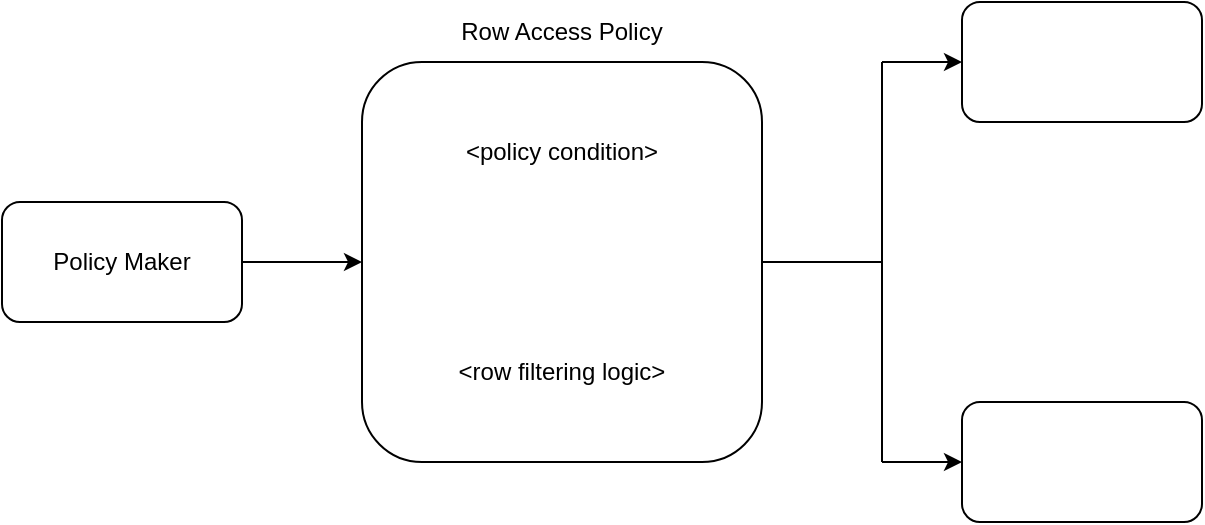 <mxfile version="23.1.2" type="github">
  <diagram name="Page-1" id="_GPJJrfROHcFQs_7IgmY">
    <mxGraphModel dx="1498" dy="751" grid="1" gridSize="10" guides="1" tooltips="1" connect="1" arrows="1" fold="1" page="1" pageScale="1" pageWidth="850" pageHeight="1100" math="0" shadow="0">
      <root>
        <mxCell id="0" />
        <mxCell id="1" parent="0" />
        <mxCell id="cqCxWZfr9Sn0LuLTil10-1" value="Policy Maker" style="rounded=1;whiteSpace=wrap;html=1;" vertex="1" parent="1">
          <mxGeometry x="40" y="650" width="120" height="60" as="geometry" />
        </mxCell>
        <mxCell id="cqCxWZfr9Sn0LuLTil10-2" value="" style="rounded=1;whiteSpace=wrap;html=1;" vertex="1" parent="1">
          <mxGeometry x="220" y="580" width="200" height="200" as="geometry" />
        </mxCell>
        <mxCell id="cqCxWZfr9Sn0LuLTil10-3" value="" style="rounded=1;whiteSpace=wrap;html=1;" vertex="1" parent="1">
          <mxGeometry x="520" y="550" width="120" height="60" as="geometry" />
        </mxCell>
        <mxCell id="cqCxWZfr9Sn0LuLTil10-4" value="" style="rounded=1;whiteSpace=wrap;html=1;" vertex="1" parent="1">
          <mxGeometry x="520" y="750" width="120" height="60" as="geometry" />
        </mxCell>
        <mxCell id="cqCxWZfr9Sn0LuLTil10-5" value="Row Access Policy" style="text;html=1;strokeColor=none;fillColor=none;align=center;verticalAlign=middle;whiteSpace=wrap;rounded=0;" vertex="1" parent="1">
          <mxGeometry x="265" y="550" width="110" height="30" as="geometry" />
        </mxCell>
        <mxCell id="cqCxWZfr9Sn0LuLTil10-6" value="&amp;lt;policy condition&amp;gt;" style="text;html=1;strokeColor=none;fillColor=none;align=center;verticalAlign=middle;whiteSpace=wrap;rounded=0;" vertex="1" parent="1">
          <mxGeometry x="260" y="610" width="120" height="30" as="geometry" />
        </mxCell>
        <mxCell id="cqCxWZfr9Sn0LuLTil10-7" value="&amp;lt;row filtering logic&amp;gt;" style="text;html=1;strokeColor=none;fillColor=none;align=center;verticalAlign=middle;whiteSpace=wrap;rounded=0;" vertex="1" parent="1">
          <mxGeometry x="260" y="720" width="120" height="30" as="geometry" />
        </mxCell>
        <mxCell id="cqCxWZfr9Sn0LuLTil10-8" value="" style="endArrow=classic;html=1;rounded=0;exitX=1;exitY=0.5;exitDx=0;exitDy=0;entryX=0;entryY=0.5;entryDx=0;entryDy=0;" edge="1" parent="1" source="cqCxWZfr9Sn0LuLTil10-1" target="cqCxWZfr9Sn0LuLTil10-2">
          <mxGeometry width="50" height="50" relative="1" as="geometry">
            <mxPoint x="160" y="870" as="sourcePoint" />
            <mxPoint x="210" y="820" as="targetPoint" />
          </mxGeometry>
        </mxCell>
        <mxCell id="cqCxWZfr9Sn0LuLTil10-9" value="" style="endArrow=classic;html=1;rounded=0;" edge="1" parent="1">
          <mxGeometry width="50" height="50" relative="1" as="geometry">
            <mxPoint x="480" y="580" as="sourcePoint" />
            <mxPoint x="520" y="580" as="targetPoint" />
          </mxGeometry>
        </mxCell>
        <mxCell id="cqCxWZfr9Sn0LuLTil10-11" value="" style="endArrow=classic;html=1;rounded=0;" edge="1" parent="1">
          <mxGeometry width="50" height="50" relative="1" as="geometry">
            <mxPoint x="480" y="780" as="sourcePoint" />
            <mxPoint x="520" y="780" as="targetPoint" />
          </mxGeometry>
        </mxCell>
        <mxCell id="cqCxWZfr9Sn0LuLTil10-12" value="" style="endArrow=none;html=1;rounded=0;" edge="1" parent="1">
          <mxGeometry width="50" height="50" relative="1" as="geometry">
            <mxPoint x="480" y="780" as="sourcePoint" />
            <mxPoint x="480" y="580" as="targetPoint" />
          </mxGeometry>
        </mxCell>
        <mxCell id="cqCxWZfr9Sn0LuLTil10-14" value="" style="endArrow=none;html=1;rounded=0;exitX=1;exitY=0.5;exitDx=0;exitDy=0;" edge="1" parent="1" source="cqCxWZfr9Sn0LuLTil10-2">
          <mxGeometry width="50" height="50" relative="1" as="geometry">
            <mxPoint x="320" y="870" as="sourcePoint" />
            <mxPoint x="480" y="680" as="targetPoint" />
          </mxGeometry>
        </mxCell>
      </root>
    </mxGraphModel>
  </diagram>
</mxfile>
